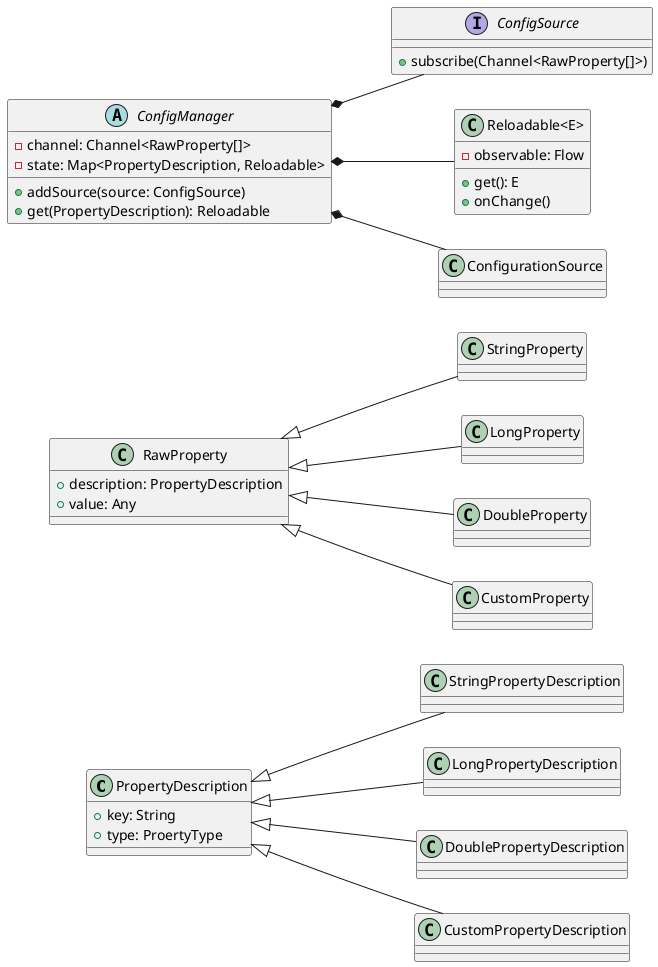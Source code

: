 @startuml
left to right direction


class PropertyDescription {
    +key: String
    +type: ProertyType
}
PropertyDescription <|-- StringPropertyDescription
PropertyDescription <|-- LongPropertyDescription
PropertyDescription <|-- DoublePropertyDescription
PropertyDescription <|-- CustomPropertyDescription

class RawProperty {
    +description: PropertyDescription
    +value: Any
}
RawProperty <|-- StringProperty
RawProperty <|-- LongProperty
RawProperty <|-- DoubleProperty
RawProperty <|-- CustomProperty

interface ConfigSource {
    +subscribe(Channel<RawProperty[]>)
}

abstract class ConfigManager {
    -channel: Channel<RawProperty[]>
    -state: Map<PropertyDescription, Reloadable>

    +addSource(source: ConfigSource)
    +get(PropertyDescription): Reloadable
}

class "Reloadable<E>" {
    -observable: Flow
    +get(): E
    +onChange()
}

ConfigManager *-- ConfigurationSource
ConfigManager *-- ConfigSource
ConfigManager *-- "Reloadable<E>"

@enduml
